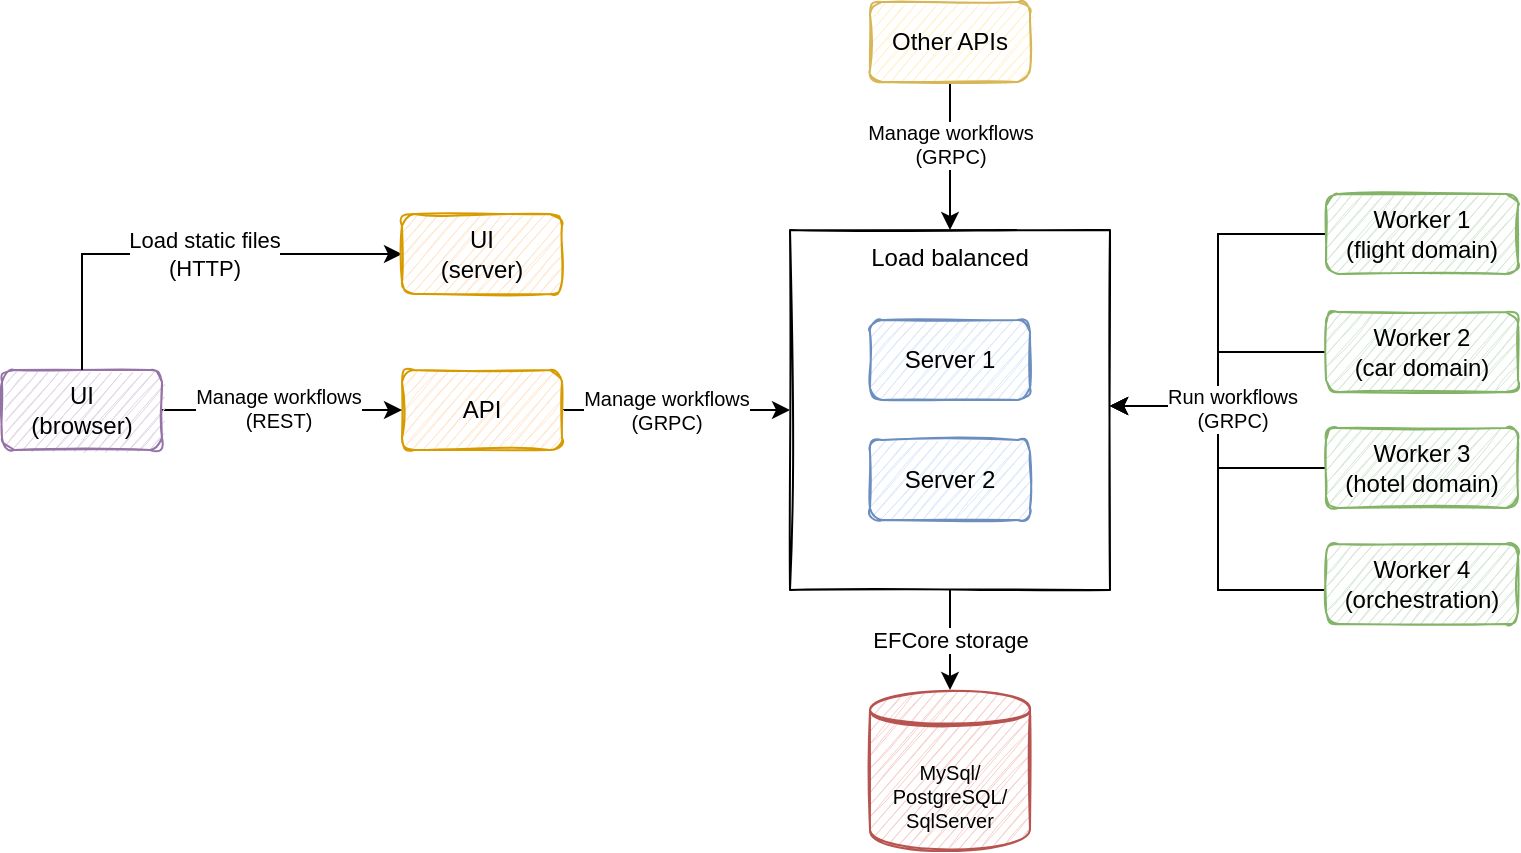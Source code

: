 <mxfile version="13.10.0" type="embed">
    <diagram id="VXLdp9_0gb5skO2kyKBa" name="Page-1">
        <mxGraphModel dx="602" dy="403" grid="1" gridSize="10" guides="1" tooltips="1" connect="1" arrows="1" fold="1" page="1" pageScale="1" pageWidth="827" pageHeight="1169" math="0" shadow="0">
            <root>
                <mxCell id="0"/>
                <mxCell id="1" parent="0"/>
                <mxCell id="nzUQvSkKueNvl9NMvaPP-28" value="EFCore storage" style="edgeStyle=orthogonalEdgeStyle;rounded=0;orthogonalLoop=1;jettySize=auto;html=1;" parent="1" source="nzUQvSkKueNvl9NMvaPP-18" target="nzUQvSkKueNvl9NMvaPP-27" edge="1">
                    <mxGeometry relative="1" as="geometry"/>
                </mxCell>
                <mxCell id="nzUQvSkKueNvl9NMvaPP-18" value="Load balanced" style="rounded=0;whiteSpace=wrap;html=1;verticalAlign=top;labelBorderColor=none;glass=0;sketch=1;fillColor=none;" parent="1" vertex="1">
                    <mxGeometry x="444" y="160" width="160" height="180" as="geometry"/>
                </mxCell>
                <mxCell id="nzUQvSkKueNvl9NMvaPP-2" value="Server 1" style="rounded=1;whiteSpace=wrap;html=1;sketch=1;fillColor=#dae8fc;strokeColor=#6c8ebf;" parent="1" vertex="1">
                    <mxGeometry x="484" y="205" width="80" height="40" as="geometry"/>
                </mxCell>
                <mxCell id="nzUQvSkKueNvl9NMvaPP-20" style="edgeStyle=orthogonalEdgeStyle;rounded=0;orthogonalLoop=1;jettySize=auto;html=1;" parent="1" source="nzUQvSkKueNvl9NMvaPP-8" target="nzUQvSkKueNvl9NMvaPP-18" edge="1">
                    <mxGeometry relative="1" as="geometry"/>
                </mxCell>
                <mxCell id="nzUQvSkKueNvl9NMvaPP-21" value="Manage workflows&lt;br style=&quot;font-size: 10px;&quot;&gt;(GRPC)" style="edgeLabel;html=1;align=center;verticalAlign=middle;resizable=0;points=[];fontSize=10;" parent="nzUQvSkKueNvl9NMvaPP-20" vertex="1" connectable="0">
                    <mxGeometry x="0.25" y="-1" relative="1" as="geometry">
                        <mxPoint x="-20" y="-1" as="offset"/>
                    </mxGeometry>
                </mxCell>
                <mxCell id="nzUQvSkKueNvl9NMvaPP-8" value="API" style="rounded=1;whiteSpace=wrap;html=1;fillColor=#ffe6cc;strokeColor=#d79b00;sketch=1;" parent="1" vertex="1">
                    <mxGeometry x="250" y="230" width="80" height="40" as="geometry"/>
                </mxCell>
                <mxCell id="nzUQvSkKueNvl9NMvaPP-19" value="Server 2" style="rounded=1;whiteSpace=wrap;html=1;sketch=1;fillColor=#dae8fc;strokeColor=#6c8ebf;" parent="1" vertex="1">
                    <mxGeometry x="484" y="265" width="80" height="40" as="geometry"/>
                </mxCell>
                <mxCell id="nzUQvSkKueNvl9NMvaPP-23" style="edgeStyle=orthogonalEdgeStyle;rounded=0;orthogonalLoop=1;jettySize=auto;html=1;entryX=0;entryY=0.5;entryDx=0;entryDy=0;" parent="1" source="nzUQvSkKueNvl9NMvaPP-34" target="nzUQvSkKueNvl9NMvaPP-8" edge="1">
                    <mxGeometry relative="1" as="geometry">
                        <mxPoint x="165" y="250" as="sourcePoint"/>
                    </mxGeometry>
                </mxCell>
                <mxCell id="nzUQvSkKueNvl9NMvaPP-24" value="Manage workflows&lt;br style=&quot;font-size: 10px&quot;&gt;(REST)" style="edgeLabel;html=1;align=center;verticalAlign=middle;resizable=0;points=[];fontSize=10;" parent="nzUQvSkKueNvl9NMvaPP-23" vertex="1" connectable="0">
                    <mxGeometry x="-0.035" y="-3" relative="1" as="geometry">
                        <mxPoint y="-4" as="offset"/>
                    </mxGeometry>
                </mxCell>
                <mxCell id="nzUQvSkKueNvl9NMvaPP-27" value="MySql/&lt;br style=&quot;font-size: 10px;&quot;&gt;PostgreSQL/&lt;br style=&quot;font-size: 10px;&quot;&gt;SqlServer" style="shape=datastore;whiteSpace=wrap;html=1;fontSize=10;sketch=1;fillColor=#f8cecc;strokeColor=#b85450;" parent="1" vertex="1">
                    <mxGeometry x="484" y="390" width="80" height="80" as="geometry"/>
                </mxCell>
                <mxCell id="nzUQvSkKueNvl9NMvaPP-34" value="UI&lt;br&gt;(browser)" style="rounded=1;whiteSpace=wrap;html=1;fillColor=#e1d5e7;strokeColor=#9673a6;sketch=1;" parent="1" vertex="1">
                    <mxGeometry x="50" y="230" width="80" height="40" as="geometry"/>
                </mxCell>
                <mxCell id="nzUQvSkKueNvl9NMvaPP-36" style="edgeStyle=orthogonalEdgeStyle;rounded=0;orthogonalLoop=1;jettySize=auto;html=1;fontSize=10;" parent="1" source="nzUQvSkKueNvl9NMvaPP-35" target="nzUQvSkKueNvl9NMvaPP-18" edge="1">
                    <mxGeometry relative="1" as="geometry"/>
                </mxCell>
                <mxCell id="nzUQvSkKueNvl9NMvaPP-37" value="Manage workflows&lt;br&gt;(GRPC)" style="edgeLabel;html=1;align=center;verticalAlign=middle;resizable=0;points=[];fontSize=10;" parent="nzUQvSkKueNvl9NMvaPP-36" vertex="1" connectable="0">
                    <mxGeometry x="0.333" relative="1" as="geometry">
                        <mxPoint y="-19" as="offset"/>
                    </mxGeometry>
                </mxCell>
                <mxCell id="nzUQvSkKueNvl9NMvaPP-35" value="Other APIs" style="rounded=1;whiteSpace=wrap;html=1;fillColor=#fff2cc;strokeColor=#d6b656;sketch=1;" parent="1" vertex="1">
                    <mxGeometry x="484" y="46" width="80" height="40" as="geometry"/>
                </mxCell>
                <mxCell id="nKkmRPOvdREYfrWPiUG--1" style="edgeStyle=orthogonalEdgeStyle;rounded=0;orthogonalLoop=1;jettySize=auto;html=1;" parent="1" source="nKkmRPOvdREYfrWPiUG--9" edge="1">
                    <mxGeometry relative="1" as="geometry">
                        <mxPoint x="604" y="248" as="targetPoint"/>
                        <Array as="points">
                            <mxPoint x="658" y="340"/>
                            <mxPoint x="658" y="248"/>
                        </Array>
                    </mxGeometry>
                </mxCell>
                <mxCell id="nKkmRPOvdREYfrWPiUG--2" style="edgeStyle=elbowEdgeStyle;rounded=0;orthogonalLoop=1;jettySize=auto;html=1;" parent="1" source="nKkmRPOvdREYfrWPiUG--8" edge="1">
                    <mxGeometry relative="1" as="geometry">
                        <mxPoint x="604" y="248" as="targetPoint"/>
                    </mxGeometry>
                </mxCell>
                <mxCell id="nKkmRPOvdREYfrWPiUG--3" style="edgeStyle=elbowEdgeStyle;rounded=0;orthogonalLoop=1;jettySize=auto;html=1;" parent="1" source="nKkmRPOvdREYfrWPiUG--4" edge="1">
                    <mxGeometry relative="1" as="geometry">
                        <mxPoint x="604" y="248" as="targetPoint"/>
                    </mxGeometry>
                </mxCell>
                <mxCell id="nKkmRPOvdREYfrWPiUG--4" value="Worker 1&lt;br&gt;(flight domain)" style="rounded=1;whiteSpace=wrap;html=1;fillColor=#d5e8d4;strokeColor=#82b366;sketch=1;" parent="1" vertex="1">
                    <mxGeometry x="712" y="142" width="96" height="40" as="geometry"/>
                </mxCell>
                <mxCell id="nKkmRPOvdREYfrWPiUG--5" style="edgeStyle=orthogonalEdgeStyle;rounded=0;orthogonalLoop=1;jettySize=auto;html=1;" parent="1" source="nKkmRPOvdREYfrWPiUG--7" edge="1">
                    <mxGeometry relative="1" as="geometry">
                        <mxPoint x="604" y="248" as="targetPoint"/>
                        <Array as="points">
                            <mxPoint x="658" y="221"/>
                            <mxPoint x="658" y="248"/>
                        </Array>
                    </mxGeometry>
                </mxCell>
                <mxCell id="nKkmRPOvdREYfrWPiUG--6" value="Run workflows&lt;br style=&quot;font-size: 10px&quot;&gt;(GRPC)" style="edgeLabel;html=1;align=center;verticalAlign=middle;resizable=0;points=[];fontSize=10;labelBackgroundColor=#ffffff;" parent="nKkmRPOvdREYfrWPiUG--5" vertex="1" connectable="0">
                    <mxGeometry x="0.06" y="3" relative="1" as="geometry">
                        <mxPoint x="4" y="10" as="offset"/>
                    </mxGeometry>
                </mxCell>
                <mxCell id="nKkmRPOvdREYfrWPiUG--7" value="Worker 2&lt;br&gt;(car domain)" style="rounded=1;whiteSpace=wrap;html=1;fillColor=#d5e8d4;strokeColor=#82b366;sketch=1;" parent="1" vertex="1">
                    <mxGeometry x="712" y="201" width="96" height="40" as="geometry"/>
                </mxCell>
                <mxCell id="nKkmRPOvdREYfrWPiUG--8" value="Worker 3&lt;br&gt;(hotel domain)" style="rounded=1;whiteSpace=wrap;html=1;fillColor=#d5e8d4;strokeColor=#82b366;sketch=1;" parent="1" vertex="1">
                    <mxGeometry x="712" y="259" width="96" height="40" as="geometry"/>
                </mxCell>
                <mxCell id="nKkmRPOvdREYfrWPiUG--9" value="Worker 4&lt;br&gt;(orchestration)" style="rounded=1;whiteSpace=wrap;html=1;fillColor=#d5e8d4;strokeColor=#82b366;sketch=1;" parent="1" vertex="1">
                    <mxGeometry x="712" y="317" width="96" height="40" as="geometry"/>
                </mxCell>
                <mxCell id="4" style="edgeStyle=elbowEdgeStyle;rounded=0;orthogonalLoop=1;jettySize=auto;html=1;entryX=0;entryY=0.5;entryDx=0;entryDy=0;" parent="1" source="nzUQvSkKueNvl9NMvaPP-34" target="6" edge="1">
                    <mxGeometry relative="1" as="geometry">
                        <mxPoint x="80" y="360" as="targetPoint"/>
                        <mxPoint x="117" y="230" as="sourcePoint"/>
                        <Array as="points">
                            <mxPoint x="90" y="210"/>
                            <mxPoint x="117" y="200"/>
                        </Array>
                    </mxGeometry>
                </mxCell>
                <mxCell id="5" value="Load static files&lt;br&gt;(HTTP)" style="edgeLabel;html=1;align=center;verticalAlign=middle;resizable=0;points=[];" parent="4" vertex="1" connectable="0">
                    <mxGeometry x="0.243" y="-2" relative="1" as="geometry">
                        <mxPoint x="-17" y="-2" as="offset"/>
                    </mxGeometry>
                </mxCell>
                <mxCell id="6" value="UI&lt;br&gt;(server)" style="rounded=1;whiteSpace=wrap;html=1;fillColor=#ffe6cc;strokeColor=#d79b00;sketch=1;" parent="1" vertex="1">
                    <mxGeometry x="250" y="152" width="80" height="40" as="geometry"/>
                </mxCell>
            </root>
        </mxGraphModel>
    </diagram>
</mxfile>
